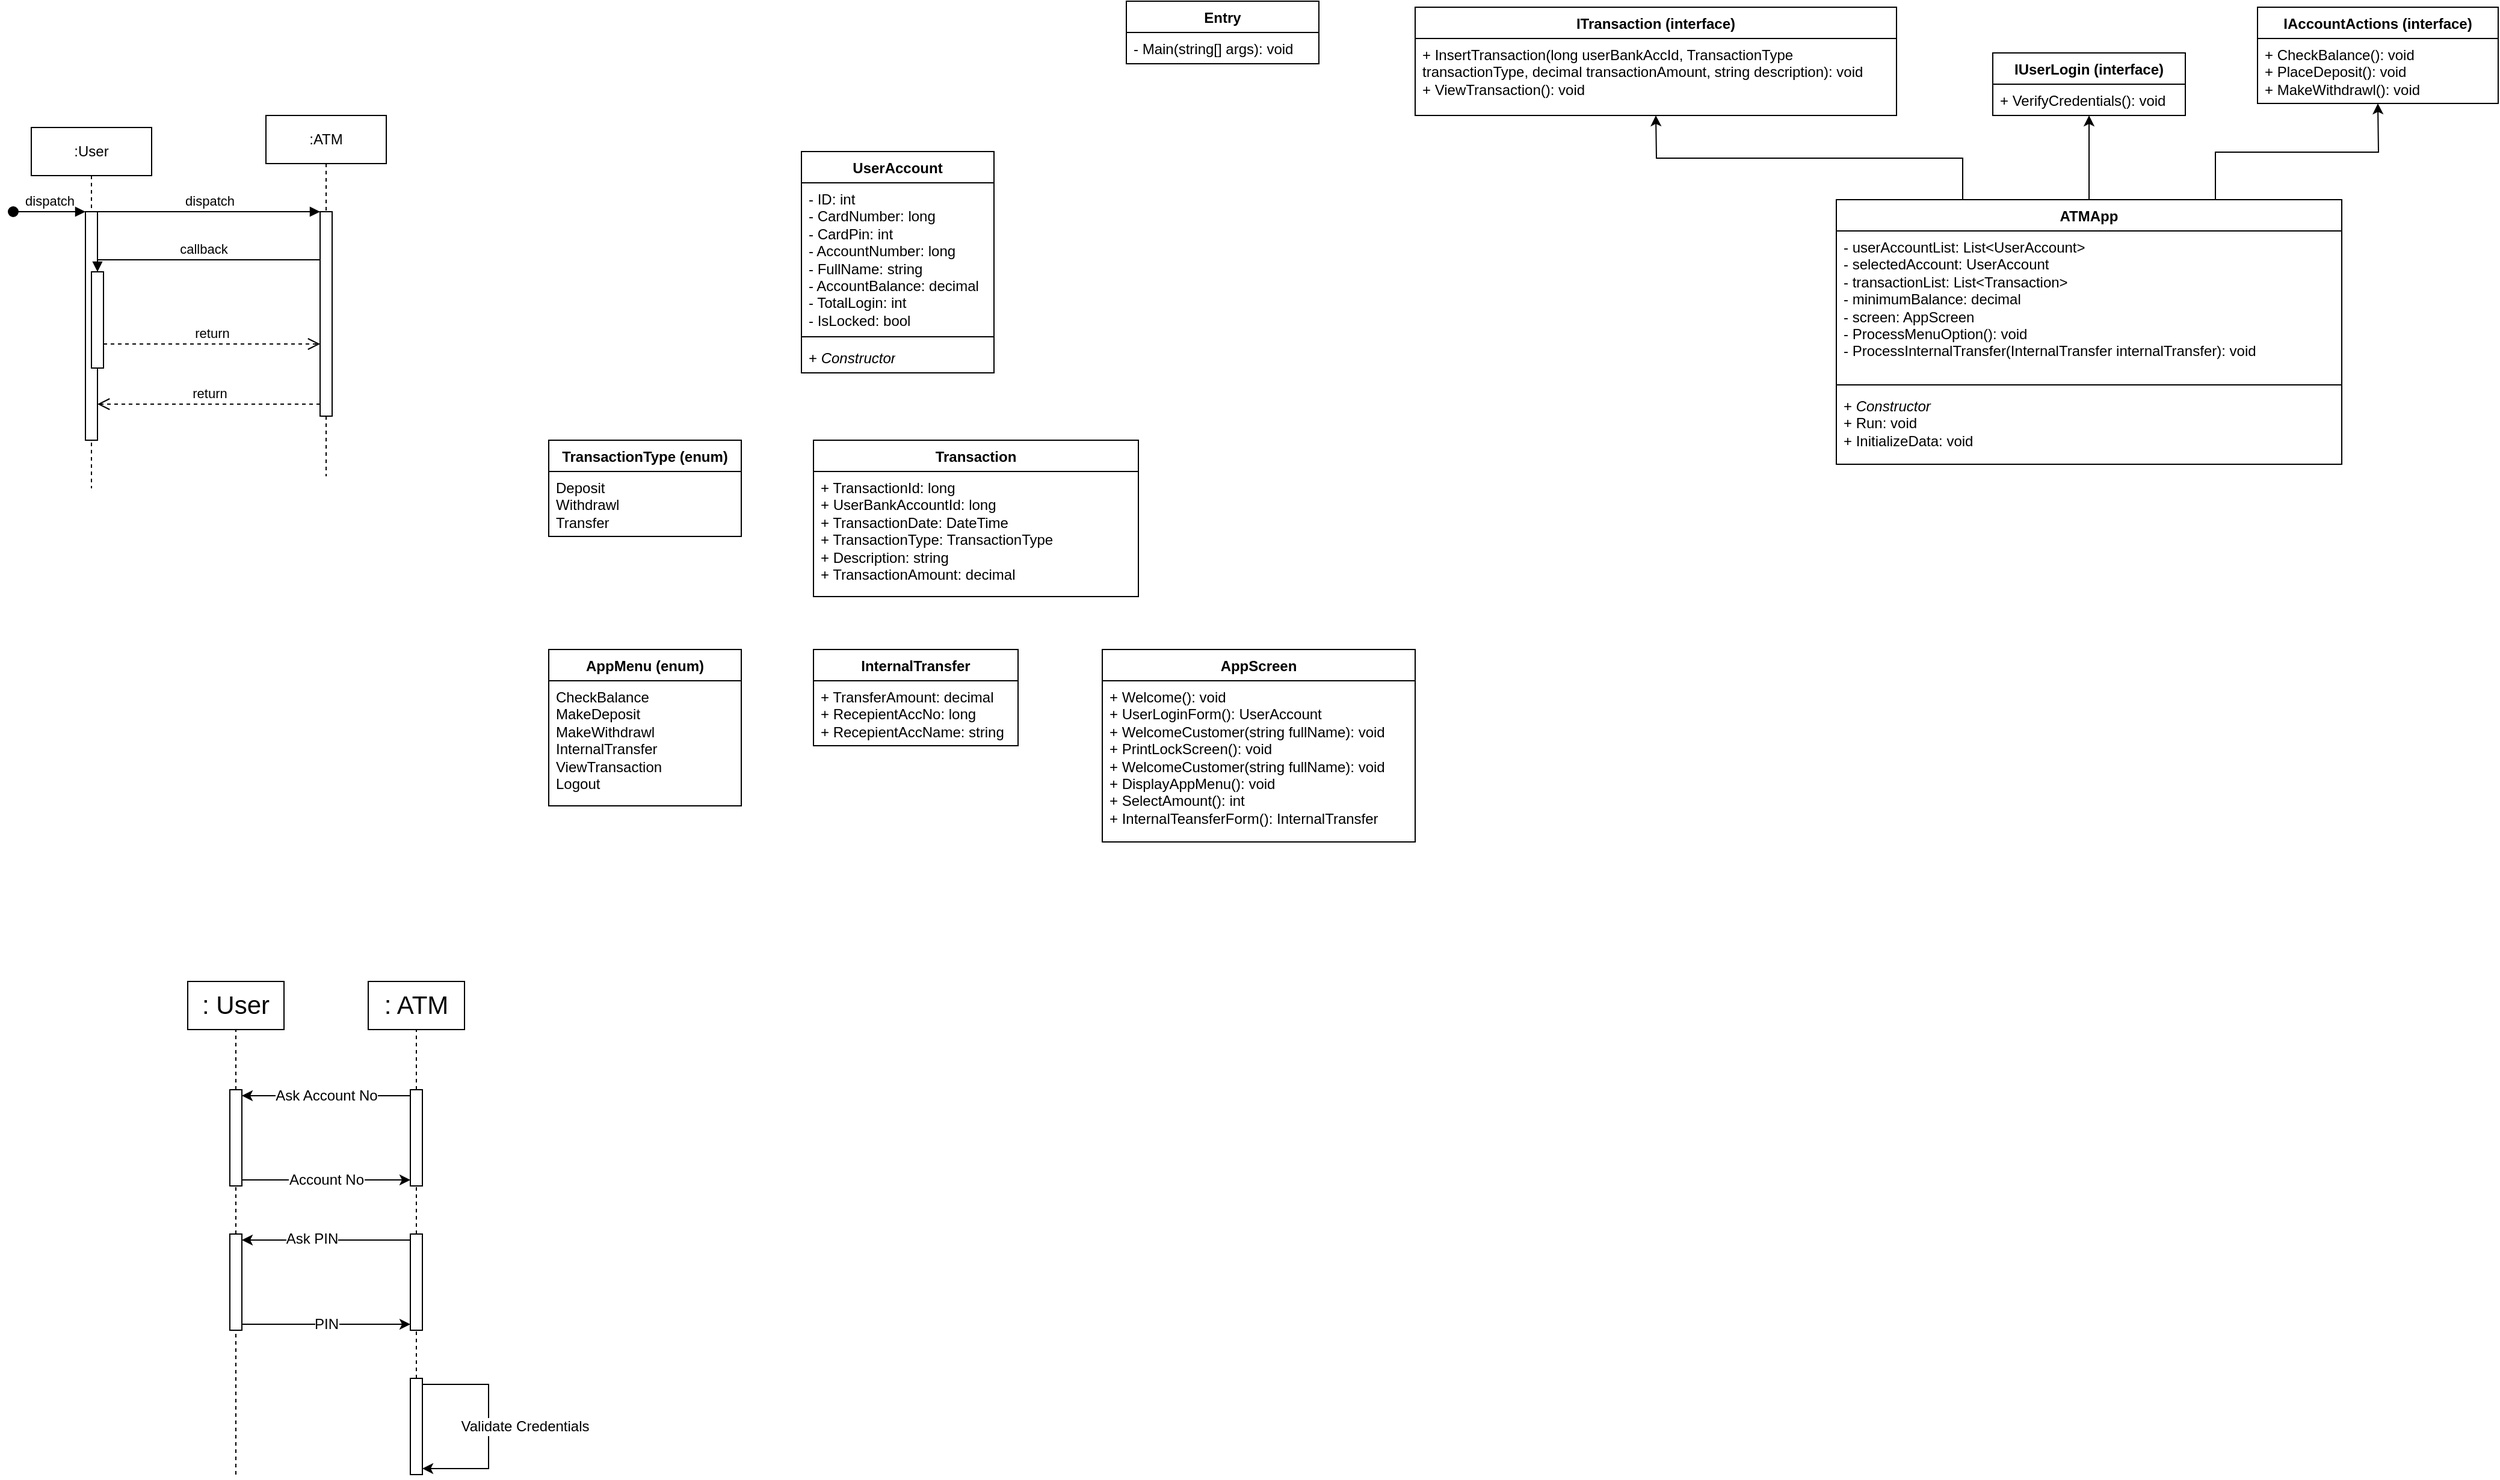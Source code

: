 <mxfile version="22.1.7" type="github">
  <diagram name="Page-1" id="2YBvvXClWsGukQMizWep">
    <mxGraphModel dx="1002" dy="1769" grid="1" gridSize="10" guides="1" tooltips="1" connect="1" arrows="1" fold="1" page="1" pageScale="1" pageWidth="1920" pageHeight="1200" math="0" shadow="0">
      <root>
        <mxCell id="0" />
        <mxCell id="1" parent="0" />
        <mxCell id="aM9ryv3xv72pqoxQDRHE-1" value=":User" style="shape=umlLifeline;perimeter=lifelinePerimeter;whiteSpace=wrap;html=1;container=0;dropTarget=0;collapsible=0;recursiveResize=0;outlineConnect=0;portConstraint=eastwest;newEdgeStyle={&quot;edgeStyle&quot;:&quot;elbowEdgeStyle&quot;,&quot;elbow&quot;:&quot;vertical&quot;,&quot;curved&quot;:0,&quot;rounded&quot;:0};" parent="1" vertex="1">
          <mxGeometry x="130" y="80" width="100" height="300" as="geometry" />
        </mxCell>
        <mxCell id="aM9ryv3xv72pqoxQDRHE-2" value="" style="html=1;points=[];perimeter=orthogonalPerimeter;outlineConnect=0;targetShapes=umlLifeline;portConstraint=eastwest;newEdgeStyle={&quot;edgeStyle&quot;:&quot;elbowEdgeStyle&quot;,&quot;elbow&quot;:&quot;vertical&quot;,&quot;curved&quot;:0,&quot;rounded&quot;:0};" parent="aM9ryv3xv72pqoxQDRHE-1" vertex="1">
          <mxGeometry x="45" y="70" width="10" height="190" as="geometry" />
        </mxCell>
        <mxCell id="aM9ryv3xv72pqoxQDRHE-3" value="dispatch" style="html=1;verticalAlign=bottom;startArrow=oval;endArrow=block;startSize=8;edgeStyle=elbowEdgeStyle;elbow=vertical;curved=0;rounded=0;" parent="aM9ryv3xv72pqoxQDRHE-1" target="aM9ryv3xv72pqoxQDRHE-2" edge="1">
          <mxGeometry relative="1" as="geometry">
            <mxPoint x="-15" y="70" as="sourcePoint" />
          </mxGeometry>
        </mxCell>
        <mxCell id="aM9ryv3xv72pqoxQDRHE-4" value="" style="html=1;points=[];perimeter=orthogonalPerimeter;outlineConnect=0;targetShapes=umlLifeline;portConstraint=eastwest;newEdgeStyle={&quot;edgeStyle&quot;:&quot;elbowEdgeStyle&quot;,&quot;elbow&quot;:&quot;vertical&quot;,&quot;curved&quot;:0,&quot;rounded&quot;:0};" parent="aM9ryv3xv72pqoxQDRHE-1" vertex="1">
          <mxGeometry x="50" y="120" width="10" height="80" as="geometry" />
        </mxCell>
        <mxCell id="aM9ryv3xv72pqoxQDRHE-5" value=":ATM" style="shape=umlLifeline;perimeter=lifelinePerimeter;whiteSpace=wrap;html=1;container=0;dropTarget=0;collapsible=0;recursiveResize=0;outlineConnect=0;portConstraint=eastwest;newEdgeStyle={&quot;edgeStyle&quot;:&quot;elbowEdgeStyle&quot;,&quot;elbow&quot;:&quot;vertical&quot;,&quot;curved&quot;:0,&quot;rounded&quot;:0};" parent="1" vertex="1">
          <mxGeometry x="325" y="70" width="100" height="300" as="geometry" />
        </mxCell>
        <mxCell id="aM9ryv3xv72pqoxQDRHE-6" value="" style="html=1;points=[];perimeter=orthogonalPerimeter;outlineConnect=0;targetShapes=umlLifeline;portConstraint=eastwest;newEdgeStyle={&quot;edgeStyle&quot;:&quot;elbowEdgeStyle&quot;,&quot;elbow&quot;:&quot;vertical&quot;,&quot;curved&quot;:0,&quot;rounded&quot;:0};" parent="aM9ryv3xv72pqoxQDRHE-5" vertex="1">
          <mxGeometry x="45" y="80" width="10" height="170" as="geometry" />
        </mxCell>
        <mxCell id="aM9ryv3xv72pqoxQDRHE-7" value="dispatch" style="html=1;verticalAlign=bottom;endArrow=block;edgeStyle=elbowEdgeStyle;elbow=vertical;curved=0;rounded=0;" parent="1" source="aM9ryv3xv72pqoxQDRHE-2" target="aM9ryv3xv72pqoxQDRHE-6" edge="1">
          <mxGeometry relative="1" as="geometry">
            <mxPoint x="300" y="160" as="sourcePoint" />
            <Array as="points">
              <mxPoint x="285" y="150" />
            </Array>
          </mxGeometry>
        </mxCell>
        <mxCell id="aM9ryv3xv72pqoxQDRHE-8" value="return" style="html=1;verticalAlign=bottom;endArrow=open;dashed=1;endSize=8;edgeStyle=elbowEdgeStyle;elbow=vertical;curved=0;rounded=0;" parent="1" source="aM9ryv3xv72pqoxQDRHE-6" target="aM9ryv3xv72pqoxQDRHE-2" edge="1">
          <mxGeometry relative="1" as="geometry">
            <mxPoint x="300" y="235" as="targetPoint" />
            <Array as="points">
              <mxPoint x="295" y="310" />
            </Array>
          </mxGeometry>
        </mxCell>
        <mxCell id="aM9ryv3xv72pqoxQDRHE-9" value="callback" style="html=1;verticalAlign=bottom;endArrow=block;edgeStyle=elbowEdgeStyle;elbow=vertical;curved=0;rounded=0;" parent="1" source="aM9ryv3xv72pqoxQDRHE-6" target="aM9ryv3xv72pqoxQDRHE-4" edge="1">
          <mxGeometry relative="1" as="geometry">
            <mxPoint x="280" y="190" as="sourcePoint" />
            <Array as="points">
              <mxPoint x="295" y="190" />
            </Array>
          </mxGeometry>
        </mxCell>
        <mxCell id="aM9ryv3xv72pqoxQDRHE-10" value="return" style="html=1;verticalAlign=bottom;endArrow=open;dashed=1;endSize=8;edgeStyle=elbowEdgeStyle;elbow=vertical;curved=0;rounded=0;" parent="1" source="aM9ryv3xv72pqoxQDRHE-4" target="aM9ryv3xv72pqoxQDRHE-6" edge="1">
          <mxGeometry relative="1" as="geometry">
            <mxPoint x="280" y="265" as="targetPoint" />
            <Array as="points">
              <mxPoint x="285" y="260" />
            </Array>
          </mxGeometry>
        </mxCell>
        <mxCell id="U57fq8wvgd2mhxvVPJDV-18" value="TransactionType (enum)" style="swimlane;fontStyle=1;align=center;verticalAlign=top;childLayout=stackLayout;horizontal=1;startSize=26;horizontalStack=0;resizeParent=1;resizeParentMax=0;resizeLast=0;collapsible=1;marginBottom=0;whiteSpace=wrap;html=1;strokeColor=default;spacingLeft=4;spacingRight=4;fontFamily=Helvetica;fontSize=12;fontColor=default;fillColor=none;gradientColor=none;" parent="1" vertex="1">
          <mxGeometry x="560" y="340" width="160" height="80" as="geometry" />
        </mxCell>
        <mxCell id="U57fq8wvgd2mhxvVPJDV-19" value="Deposit&lt;br&gt;Withdrawl&lt;br&gt;Transfer" style="text;strokeColor=none;fillColor=none;align=left;verticalAlign=top;spacingLeft=4;spacingRight=4;overflow=hidden;rotatable=0;points=[[0,0.5],[1,0.5]];portConstraint=eastwest;whiteSpace=wrap;html=1;fontSize=12;fontFamily=Helvetica;fontColor=default;" parent="U57fq8wvgd2mhxvVPJDV-18" vertex="1">
          <mxGeometry y="26" width="160" height="54" as="geometry" />
        </mxCell>
        <mxCell id="U57fq8wvgd2mhxvVPJDV-22" value="Transaction" style="swimlane;fontStyle=1;align=center;verticalAlign=top;childLayout=stackLayout;horizontal=1;startSize=26;horizontalStack=0;resizeParent=1;resizeParentMax=0;resizeLast=0;collapsible=1;marginBottom=0;whiteSpace=wrap;html=1;strokeColor=default;spacingLeft=4;spacingRight=4;fontFamily=Helvetica;fontSize=12;fontColor=default;fillColor=none;gradientColor=none;" parent="1" vertex="1">
          <mxGeometry x="780" y="340" width="270" height="130" as="geometry" />
        </mxCell>
        <mxCell id="U57fq8wvgd2mhxvVPJDV-23" value="+ TransactionId: long&lt;br&gt;+ UserBankAccountId: long&lt;br&gt;+ TransactionDate: DateTime&lt;br&gt;+ TransactionType: TransactionType&lt;br&gt;+ Description: string&lt;br&gt;+ TransactionAmount: decimal" style="text;strokeColor=none;fillColor=none;align=left;verticalAlign=top;spacingLeft=4;spacingRight=4;overflow=hidden;rotatable=0;points=[[0,0.5],[1,0.5]];portConstraint=eastwest;whiteSpace=wrap;html=1;fontSize=12;fontFamily=Helvetica;fontColor=default;" parent="U57fq8wvgd2mhxvVPJDV-22" vertex="1">
          <mxGeometry y="26" width="270" height="104" as="geometry" />
        </mxCell>
        <mxCell id="U57fq8wvgd2mhxvVPJDV-26" value="IUserLogin (interface)" style="swimlane;fontStyle=1;align=center;verticalAlign=top;childLayout=stackLayout;horizontal=1;startSize=26;horizontalStack=0;resizeParent=1;resizeParentMax=0;resizeLast=0;collapsible=1;marginBottom=0;whiteSpace=wrap;html=1;strokeColor=default;spacingLeft=4;spacingRight=4;fontFamily=Helvetica;fontSize=12;fontColor=default;fillColor=none;gradientColor=none;" parent="1" vertex="1">
          <mxGeometry x="1760" y="18" width="160" height="52" as="geometry" />
        </mxCell>
        <mxCell id="U57fq8wvgd2mhxvVPJDV-27" value="+ VerifyCredentials(): void" style="text;strokeColor=none;fillColor=none;align=left;verticalAlign=top;spacingLeft=4;spacingRight=4;overflow=hidden;rotatable=0;points=[[0,0.5],[1,0.5]];portConstraint=eastwest;whiteSpace=wrap;html=1;fontSize=12;fontFamily=Helvetica;fontColor=default;" parent="U57fq8wvgd2mhxvVPJDV-26" vertex="1">
          <mxGeometry y="26" width="160" height="26" as="geometry" />
        </mxCell>
        <mxCell id="U57fq8wvgd2mhxvVPJDV-30" value="IAccountActions (interface)" style="swimlane;fontStyle=1;align=center;verticalAlign=top;childLayout=stackLayout;horizontal=1;startSize=26;horizontalStack=0;resizeParent=1;resizeParentMax=0;resizeLast=0;collapsible=1;marginBottom=0;whiteSpace=wrap;html=1;strokeColor=default;spacingLeft=4;spacingRight=4;fontFamily=Helvetica;fontSize=12;fontColor=default;fillColor=none;gradientColor=none;" parent="1" vertex="1">
          <mxGeometry x="1980" y="-20" width="200" height="80" as="geometry" />
        </mxCell>
        <mxCell id="U57fq8wvgd2mhxvVPJDV-31" value="+ CheckBalance(): void&lt;br&gt;+ PlaceDeposit(): void&lt;br&gt;+ MakeWithdrawl(): void" style="text;strokeColor=none;fillColor=none;align=left;verticalAlign=top;spacingLeft=4;spacingRight=4;overflow=hidden;rotatable=0;points=[[0,0.5],[1,0.5]];portConstraint=eastwest;whiteSpace=wrap;html=1;fontSize=12;fontFamily=Helvetica;fontColor=default;" parent="U57fq8wvgd2mhxvVPJDV-30" vertex="1">
          <mxGeometry y="26" width="200" height="54" as="geometry" />
        </mxCell>
        <mxCell id="U57fq8wvgd2mhxvVPJDV-34" value="ITransaction (interface)" style="swimlane;fontStyle=1;align=center;verticalAlign=top;childLayout=stackLayout;horizontal=1;startSize=26;horizontalStack=0;resizeParent=1;resizeParentMax=0;resizeLast=0;collapsible=1;marginBottom=0;whiteSpace=wrap;html=1;strokeColor=default;spacingLeft=4;spacingRight=4;fontFamily=Helvetica;fontSize=12;fontColor=default;fillColor=none;gradientColor=none;" parent="1" vertex="1">
          <mxGeometry x="1280" y="-20" width="400" height="90" as="geometry" />
        </mxCell>
        <mxCell id="U57fq8wvgd2mhxvVPJDV-35" value="+ InsertTransaction(long userBankAccId, TransactionType transactionType, decimal transactionAmount, string description): void&lt;br&gt;+ ViewTransaction(): void" style="text;strokeColor=none;fillColor=none;align=left;verticalAlign=top;spacingLeft=4;spacingRight=4;overflow=hidden;rotatable=0;points=[[0,0.5],[1,0.5]];portConstraint=eastwest;whiteSpace=wrap;html=1;fontSize=12;fontFamily=Helvetica;fontColor=default;" parent="U57fq8wvgd2mhxvVPJDV-34" vertex="1">
          <mxGeometry y="26" width="400" height="64" as="geometry" />
        </mxCell>
        <mxCell id="U57fq8wvgd2mhxvVPJDV-38" value="AppMenu (enum)" style="swimlane;fontStyle=1;align=center;verticalAlign=top;childLayout=stackLayout;horizontal=1;startSize=26;horizontalStack=0;resizeParent=1;resizeParentMax=0;resizeLast=0;collapsible=1;marginBottom=0;whiteSpace=wrap;html=1;strokeColor=default;spacingLeft=4;spacingRight=4;fontFamily=Helvetica;fontSize=12;fontColor=default;fillColor=none;gradientColor=none;" parent="1" vertex="1">
          <mxGeometry x="560" y="514" width="160" height="130" as="geometry" />
        </mxCell>
        <mxCell id="U57fq8wvgd2mhxvVPJDV-39" value="CheckBalance&lt;br&gt;MakeDeposit&lt;br&gt;MakeWithdrawl&lt;br&gt;InternalTransfer&lt;br&gt;ViewTransaction&lt;br&gt;Logout" style="text;strokeColor=none;fillColor=none;align=left;verticalAlign=top;spacingLeft=4;spacingRight=4;overflow=hidden;rotatable=0;points=[[0,0.5],[1,0.5]];portConstraint=eastwest;whiteSpace=wrap;html=1;fontSize=12;fontFamily=Helvetica;fontColor=default;" parent="U57fq8wvgd2mhxvVPJDV-38" vertex="1">
          <mxGeometry y="26" width="160" height="104" as="geometry" />
        </mxCell>
        <mxCell id="U57fq8wvgd2mhxvVPJDV-42" value="InternalTransfer" style="swimlane;fontStyle=1;align=center;verticalAlign=top;childLayout=stackLayout;horizontal=1;startSize=26;horizontalStack=0;resizeParent=1;resizeParentMax=0;resizeLast=0;collapsible=1;marginBottom=0;whiteSpace=wrap;html=1;strokeColor=default;spacingLeft=4;spacingRight=4;fontFamily=Helvetica;fontSize=12;fontColor=default;fillColor=none;gradientColor=none;" parent="1" vertex="1">
          <mxGeometry x="780" y="514" width="170" height="80" as="geometry" />
        </mxCell>
        <mxCell id="U57fq8wvgd2mhxvVPJDV-43" value="+ TransferAmount: decimal&lt;br&gt;+ RecepientAccNo: long&lt;br&gt;+ RecepientAccName: string" style="text;strokeColor=none;fillColor=none;align=left;verticalAlign=top;spacingLeft=4;spacingRight=4;overflow=hidden;rotatable=0;points=[[0,0.5],[1,0.5]];portConstraint=eastwest;whiteSpace=wrap;html=1;fontSize=12;fontFamily=Helvetica;fontColor=default;" parent="U57fq8wvgd2mhxvVPJDV-42" vertex="1">
          <mxGeometry y="26" width="170" height="54" as="geometry" />
        </mxCell>
        <mxCell id="U57fq8wvgd2mhxvVPJDV-46" value="AppScreen" style="swimlane;fontStyle=1;align=center;verticalAlign=top;childLayout=stackLayout;horizontal=1;startSize=26;horizontalStack=0;resizeParent=1;resizeParentMax=0;resizeLast=0;collapsible=1;marginBottom=0;whiteSpace=wrap;html=1;strokeColor=default;spacingLeft=4;spacingRight=4;fontFamily=Helvetica;fontSize=12;fontColor=default;fillColor=none;gradientColor=none;" parent="1" vertex="1">
          <mxGeometry x="1020" y="514" width="260" height="160" as="geometry" />
        </mxCell>
        <mxCell id="U57fq8wvgd2mhxvVPJDV-47" value="+ Welcome(): void&lt;br&gt;+ UserLoginForm(): UserAccount&lt;br&gt;+ WelcomeCustomer(string fullName): void&lt;br&gt;+ PrintLockScreen(): void&lt;br&gt;+ WelcomeCustomer(string fullName): void&lt;br&gt;+ DisplayAppMenu(): void&lt;br&gt;+ SelectAmount(): int&lt;br&gt;+ InternalTeansferForm(): InternalTransfer" style="text;strokeColor=none;fillColor=none;align=left;verticalAlign=top;spacingLeft=4;spacingRight=4;overflow=hidden;rotatable=0;points=[[0,0.5],[1,0.5]];portConstraint=eastwest;whiteSpace=wrap;html=1;fontSize=12;fontFamily=Helvetica;fontColor=default;" parent="U57fq8wvgd2mhxvVPJDV-46" vertex="1">
          <mxGeometry y="26" width="260" height="134" as="geometry" />
        </mxCell>
        <mxCell id="cAK2Y89clwcvveKw1akg-13" style="edgeStyle=orthogonalEdgeStyle;rounded=0;orthogonalLoop=1;jettySize=auto;html=1;exitX=0.25;exitY=0;exitDx=0;exitDy=0;fontFamily=Helvetica;fontSize=12;fontColor=default;" edge="1" parent="1" source="U57fq8wvgd2mhxvVPJDV-50">
          <mxGeometry relative="1" as="geometry">
            <mxPoint x="1480" y="70" as="targetPoint" />
          </mxGeometry>
        </mxCell>
        <mxCell id="cAK2Y89clwcvveKw1akg-14" style="edgeStyle=orthogonalEdgeStyle;rounded=0;orthogonalLoop=1;jettySize=auto;html=1;fontFamily=Helvetica;fontSize=12;fontColor=default;" edge="1" parent="1" source="U57fq8wvgd2mhxvVPJDV-50">
          <mxGeometry relative="1" as="geometry">
            <mxPoint x="1840" y="70" as="targetPoint" />
          </mxGeometry>
        </mxCell>
        <mxCell id="cAK2Y89clwcvveKw1akg-15" style="edgeStyle=orthogonalEdgeStyle;rounded=0;orthogonalLoop=1;jettySize=auto;html=1;exitX=0.75;exitY=0;exitDx=0;exitDy=0;fontFamily=Helvetica;fontSize=12;fontColor=default;" edge="1" parent="1" source="U57fq8wvgd2mhxvVPJDV-50">
          <mxGeometry relative="1" as="geometry">
            <mxPoint x="2080" y="60" as="targetPoint" />
          </mxGeometry>
        </mxCell>
        <mxCell id="U57fq8wvgd2mhxvVPJDV-50" value="ATMApp" style="swimlane;fontStyle=1;align=center;verticalAlign=top;childLayout=stackLayout;horizontal=1;startSize=26;horizontalStack=0;resizeParent=1;resizeParentMax=0;resizeLast=0;collapsible=1;marginBottom=0;whiteSpace=wrap;html=1;strokeColor=default;spacingLeft=4;spacingRight=4;fontFamily=Helvetica;fontSize=12;fontColor=default;fillColor=none;gradientColor=none;" parent="1" vertex="1">
          <mxGeometry x="1630" y="140" width="420" height="220" as="geometry" />
        </mxCell>
        <mxCell id="U57fq8wvgd2mhxvVPJDV-51" value="- userAccountList: List&amp;lt;UserAccount&amp;gt;&lt;br&gt;- selectedAccount: UserAccount&lt;br&gt;- transactionList: List&amp;lt;Transaction&amp;gt;&lt;br&gt;- minimumBalance: decimal&lt;br&gt;- screen: AppScreen&lt;br&gt;- ProcessMenuOption(): void&lt;br&gt;- ProcessInternalTransfer(InternalTransfer internalTransfer): void" style="text;strokeColor=none;fillColor=none;align=left;verticalAlign=top;spacingLeft=4;spacingRight=4;overflow=hidden;rotatable=0;points=[[0,0.5],[1,0.5]];portConstraint=eastwest;whiteSpace=wrap;html=1;fontSize=12;fontFamily=Helvetica;fontColor=default;" parent="U57fq8wvgd2mhxvVPJDV-50" vertex="1">
          <mxGeometry y="26" width="420" height="124" as="geometry" />
        </mxCell>
        <mxCell id="U57fq8wvgd2mhxvVPJDV-52" value="" style="line;strokeWidth=1;fillColor=none;align=left;verticalAlign=middle;spacingTop=-1;spacingLeft=3;spacingRight=3;rotatable=0;labelPosition=right;points=[];portConstraint=eastwest;strokeColor=inherit;fontFamily=Helvetica;fontSize=12;fontColor=default;html=1;" parent="U57fq8wvgd2mhxvVPJDV-50" vertex="1">
          <mxGeometry y="150" width="420" height="8" as="geometry" />
        </mxCell>
        <mxCell id="U57fq8wvgd2mhxvVPJDV-53" value="+ &lt;i&gt;Constructor&lt;br&gt;&lt;/i&gt;+ Run: void&lt;br&gt;+ InitializeData: void&lt;br&gt;&lt;br&gt;" style="text;strokeColor=none;fillColor=none;align=left;verticalAlign=top;spacingLeft=4;spacingRight=4;overflow=hidden;rotatable=0;points=[[0,0.5],[1,0.5]];portConstraint=eastwest;whiteSpace=wrap;html=1;fontSize=12;fontFamily=Helvetica;fontColor=default;" parent="U57fq8wvgd2mhxvVPJDV-50" vertex="1">
          <mxGeometry y="158" width="420" height="62" as="geometry" />
        </mxCell>
        <mxCell id="cAK2Y89clwcvveKw1akg-4" value="Entry" style="swimlane;fontStyle=1;align=center;verticalAlign=top;childLayout=stackLayout;horizontal=1;startSize=26;horizontalStack=0;resizeParent=1;resizeParentMax=0;resizeLast=0;collapsible=1;marginBottom=0;whiteSpace=wrap;html=1;strokeColor=default;spacingLeft=4;spacingRight=4;fontFamily=Helvetica;fontSize=12;fontColor=default;fillColor=none;gradientColor=none;" vertex="1" parent="1">
          <mxGeometry x="1040" y="-25" width="160" height="52" as="geometry" />
        </mxCell>
        <mxCell id="cAK2Y89clwcvveKw1akg-5" value="- Main(string[] args): void" style="text;strokeColor=none;fillColor=none;align=left;verticalAlign=top;spacingLeft=4;spacingRight=4;overflow=hidden;rotatable=0;points=[[0,0.5],[1,0.5]];portConstraint=eastwest;whiteSpace=wrap;html=1;fontSize=12;fontFamily=Helvetica;fontColor=default;" vertex="1" parent="cAK2Y89clwcvveKw1akg-4">
          <mxGeometry y="26" width="160" height="26" as="geometry" />
        </mxCell>
        <mxCell id="cAK2Y89clwcvveKw1akg-8" value="UserAccount" style="swimlane;fontStyle=1;align=center;verticalAlign=top;childLayout=stackLayout;horizontal=1;startSize=26;horizontalStack=0;resizeParent=1;resizeParentMax=0;resizeLast=0;collapsible=1;marginBottom=0;whiteSpace=wrap;html=1;strokeColor=default;spacingLeft=4;spacingRight=4;fontFamily=Helvetica;fontSize=12;fontColor=default;fillColor=none;gradientColor=none;" vertex="1" parent="1">
          <mxGeometry x="770" y="100" width="160" height="184" as="geometry" />
        </mxCell>
        <mxCell id="cAK2Y89clwcvveKw1akg-9" value="- ID: int&lt;br data-darkreader-inline-border=&quot;&quot; style=&quot;border-color: var(--darkreader-border--border-color); --darkreader-inline-border: var(--darkreader-border--darkreader-border--border-color);&quot;&gt;- CardNumber: long&lt;br data-darkreader-inline-border=&quot;&quot; style=&quot;border-color: var(--darkreader-border--border-color); --darkreader-inline-border: var(--darkreader-border--darkreader-border--border-color);&quot;&gt;- CardPin: int&lt;br data-darkreader-inline-border=&quot;&quot; style=&quot;border-color: var(--darkreader-border--border-color); --darkreader-inline-border: var(--darkreader-border--darkreader-border--border-color);&quot;&gt;- AccountNumber: long&lt;br data-darkreader-inline-border=&quot;&quot; style=&quot;border-color: var(--darkreader-border--border-color); --darkreader-inline-border: var(--darkreader-border--darkreader-border--border-color);&quot;&gt;- FullName: string&lt;br data-darkreader-inline-border=&quot;&quot; style=&quot;border-color: var(--darkreader-border--border-color); --darkreader-inline-border: var(--darkreader-border--darkreader-border--border-color);&quot;&gt;- AccountBalance: decimal&lt;br data-darkreader-inline-border=&quot;&quot; style=&quot;border-color: var(--darkreader-border--border-color); --darkreader-inline-border: var(--darkreader-border--darkreader-border--border-color);&quot;&gt;- TotalLogin: int&lt;br data-darkreader-inline-border=&quot;&quot; style=&quot;border-color: var(--darkreader-border--border-color); --darkreader-inline-border: var(--darkreader-border--darkreader-border--border-color);&quot;&gt;- IsLocked: bool" style="text;strokeColor=none;fillColor=none;align=left;verticalAlign=top;spacingLeft=4;spacingRight=4;overflow=hidden;rotatable=0;points=[[0,0.5],[1,0.5]];portConstraint=eastwest;whiteSpace=wrap;html=1;fontSize=12;fontFamily=Helvetica;fontColor=default;" vertex="1" parent="cAK2Y89clwcvveKw1akg-8">
          <mxGeometry y="26" width="160" height="124" as="geometry" />
        </mxCell>
        <mxCell id="cAK2Y89clwcvveKw1akg-10" value="" style="line;strokeWidth=1;fillColor=none;align=left;verticalAlign=middle;spacingTop=-1;spacingLeft=3;spacingRight=3;rotatable=0;labelPosition=right;points=[];portConstraint=eastwest;strokeColor=inherit;fontFamily=Helvetica;fontSize=12;fontColor=default;html=1;" vertex="1" parent="cAK2Y89clwcvveKw1akg-8">
          <mxGeometry y="150" width="160" height="8" as="geometry" />
        </mxCell>
        <mxCell id="cAK2Y89clwcvveKw1akg-11" value="+ &lt;i&gt;Constructor&lt;/i&gt;" style="text;strokeColor=none;fillColor=none;align=left;verticalAlign=top;spacingLeft=4;spacingRight=4;overflow=hidden;rotatable=0;points=[[0,0.5],[1,0.5]];portConstraint=eastwest;whiteSpace=wrap;html=1;fontSize=12;fontFamily=Helvetica;fontColor=default;" vertex="1" parent="cAK2Y89clwcvveKw1akg-8">
          <mxGeometry y="158" width="160" height="26" as="geometry" />
        </mxCell>
        <mxCell id="cAK2Y89clwcvveKw1akg-18" value="" style="endArrow=none;dashed=1;html=1;rounded=0;fontFamily=Helvetica;fontSize=12;fontColor=default;entryX=0.5;entryY=1;entryDx=0;entryDy=0;" edge="1" parent="1" target="cAK2Y89clwcvveKw1akg-22">
          <mxGeometry width="50" height="50" relative="1" as="geometry">
            <mxPoint x="300" y="880" as="sourcePoint" />
            <mxPoint x="254.5" y="840" as="targetPoint" />
          </mxGeometry>
        </mxCell>
        <mxCell id="cAK2Y89clwcvveKw1akg-22" value=": User" style="rounded=0;whiteSpace=wrap;html=1;strokeColor=default;align=center;verticalAlign=top;spacingLeft=4;spacingRight=4;fontFamily=Helvetica;fontSize=21;fontColor=default;fillColor=none;gradientColor=none;" vertex="1" parent="1">
          <mxGeometry x="260" y="790" width="80" height="40" as="geometry" />
        </mxCell>
        <mxCell id="cAK2Y89clwcvveKw1akg-23" value=": ATM" style="rounded=0;whiteSpace=wrap;html=1;strokeColor=default;align=center;verticalAlign=top;spacingLeft=4;spacingRight=4;fontFamily=Helvetica;fontSize=21;fontColor=default;fillColor=none;gradientColor=none;" vertex="1" parent="1">
          <mxGeometry x="410" y="790" width="80" height="40" as="geometry" />
        </mxCell>
        <mxCell id="cAK2Y89clwcvveKw1akg-24" value="" style="endArrow=none;dashed=1;html=1;rounded=0;fontFamily=Helvetica;fontSize=12;fontColor=default;entryX=0.5;entryY=1;entryDx=0;entryDy=0;" edge="1" parent="1" target="cAK2Y89clwcvveKw1akg-23">
          <mxGeometry width="50" height="50" relative="1" as="geometry">
            <mxPoint x="450" y="880" as="sourcePoint" />
            <mxPoint x="310" y="840" as="targetPoint" />
          </mxGeometry>
        </mxCell>
        <mxCell id="cAK2Y89clwcvveKw1akg-25" value="" style="html=1;points=[[0,0,0,0,5],[0,1,0,0,-5],[1,0,0,0,5],[1,1,0,0,-5]];perimeter=orthogonalPerimeter;outlineConnect=0;targetShapes=umlLifeline;portConstraint=eastwest;newEdgeStyle={&quot;curved&quot;:0,&quot;rounded&quot;:0};strokeColor=default;align=left;verticalAlign=top;spacingLeft=4;spacingRight=4;fontFamily=Helvetica;fontSize=12;fontColor=default;fillColor=none;gradientColor=none;" vertex="1" parent="1">
          <mxGeometry x="445" y="880" width="10" height="80" as="geometry" />
        </mxCell>
        <mxCell id="cAK2Y89clwcvveKw1akg-27" value="" style="html=1;points=[[0,0,0,0,5],[0,1,0,0,-5],[1,0,0,0,5],[1,1,0,0,-5]];perimeter=orthogonalPerimeter;outlineConnect=0;targetShapes=umlLifeline;portConstraint=eastwest;newEdgeStyle={&quot;curved&quot;:0,&quot;rounded&quot;:0};strokeColor=default;align=left;verticalAlign=top;spacingLeft=4;spacingRight=4;fontFamily=Helvetica;fontSize=12;fontColor=default;fillColor=none;gradientColor=none;" vertex="1" parent="1">
          <mxGeometry x="295" y="880" width="10" height="80" as="geometry" />
        </mxCell>
        <mxCell id="cAK2Y89clwcvveKw1akg-29" value="Account No" style="edgeStyle=orthogonalEdgeStyle;rounded=0;orthogonalLoop=1;jettySize=auto;html=1;curved=0;exitX=1;exitY=1;exitDx=0;exitDy=-5;exitPerimeter=0;entryX=0;entryY=1;entryDx=0;entryDy=-5;entryPerimeter=0;fontFamily=Helvetica;fontSize=12;fontColor=default;" edge="1" parent="1" source="cAK2Y89clwcvveKw1akg-27" target="cAK2Y89clwcvveKw1akg-25">
          <mxGeometry relative="1" as="geometry" />
        </mxCell>
        <mxCell id="cAK2Y89clwcvveKw1akg-30" value="Ask Account No" style="edgeStyle=orthogonalEdgeStyle;rounded=0;orthogonalLoop=1;jettySize=auto;html=1;curved=0;exitX=0;exitY=0;exitDx=0;exitDy=5;exitPerimeter=0;entryX=1;entryY=0;entryDx=0;entryDy=5;entryPerimeter=0;fontFamily=Helvetica;fontSize=12;fontColor=default;" edge="1" parent="1" source="cAK2Y89clwcvveKw1akg-25" target="cAK2Y89clwcvveKw1akg-27">
          <mxGeometry relative="1" as="geometry" />
        </mxCell>
        <mxCell id="cAK2Y89clwcvveKw1akg-32" value="" style="endArrow=none;dashed=1;html=1;rounded=0;fontFamily=Helvetica;fontSize=12;fontColor=default;" edge="1" parent="1" target="cAK2Y89clwcvveKw1akg-27">
          <mxGeometry width="50" height="50" relative="1" as="geometry">
            <mxPoint x="300" y="1000" as="sourcePoint" />
            <mxPoint x="630" y="1060" as="targetPoint" />
          </mxGeometry>
        </mxCell>
        <mxCell id="cAK2Y89clwcvveKw1akg-33" value="" style="endArrow=none;dashed=1;html=1;rounded=0;fontFamily=Helvetica;fontSize=12;fontColor=default;" edge="1" parent="1" target="cAK2Y89clwcvveKw1akg-25">
          <mxGeometry width="50" height="50" relative="1" as="geometry">
            <mxPoint x="450" y="1000" as="sourcePoint" />
            <mxPoint x="310" y="970" as="targetPoint" />
          </mxGeometry>
        </mxCell>
        <mxCell id="cAK2Y89clwcvveKw1akg-34" value="" style="html=1;points=[[0,0,0,0,5],[0,1,0,0,-5],[1,0,0,0,5],[1,1,0,0,-5]];perimeter=orthogonalPerimeter;outlineConnect=0;targetShapes=umlLifeline;portConstraint=eastwest;newEdgeStyle={&quot;curved&quot;:0,&quot;rounded&quot;:0};strokeColor=default;align=left;verticalAlign=top;spacingLeft=4;spacingRight=4;fontFamily=Helvetica;fontSize=12;fontColor=default;fillColor=none;gradientColor=none;" vertex="1" parent="1">
          <mxGeometry x="295" y="1000" width="10" height="80" as="geometry" />
        </mxCell>
        <mxCell id="cAK2Y89clwcvveKw1akg-35" value="" style="html=1;points=[[0,0,0,0,5],[0,1,0,0,-5],[1,0,0,0,5],[1,1,0,0,-5]];perimeter=orthogonalPerimeter;outlineConnect=0;targetShapes=umlLifeline;portConstraint=eastwest;newEdgeStyle={&quot;curved&quot;:0,&quot;rounded&quot;:0};strokeColor=default;align=left;verticalAlign=top;spacingLeft=4;spacingRight=4;fontFamily=Helvetica;fontSize=12;fontColor=default;fillColor=none;gradientColor=none;" vertex="1" parent="1">
          <mxGeometry x="445" y="1000" width="10" height="80" as="geometry" />
        </mxCell>
        <mxCell id="cAK2Y89clwcvveKw1akg-36" style="edgeStyle=orthogonalEdgeStyle;rounded=0;orthogonalLoop=1;jettySize=auto;html=1;curved=0;exitX=0;exitY=0;exitDx=0;exitDy=5;exitPerimeter=0;entryX=1;entryY=0;entryDx=0;entryDy=5;entryPerimeter=0;fontFamily=Helvetica;fontSize=12;fontColor=default;" edge="1" parent="1" source="cAK2Y89clwcvveKw1akg-35" target="cAK2Y89clwcvveKw1akg-34">
          <mxGeometry relative="1" as="geometry" />
        </mxCell>
        <mxCell id="cAK2Y89clwcvveKw1akg-37" value="Ask PIN" style="edgeLabel;html=1;align=center;verticalAlign=middle;resizable=0;points=[];fontSize=12;fontFamily=Helvetica;fontColor=default;" vertex="1" connectable="0" parent="cAK2Y89clwcvveKw1akg-36">
          <mxGeometry x="0.177" y="-1" relative="1" as="geometry">
            <mxPoint as="offset" />
          </mxGeometry>
        </mxCell>
        <mxCell id="cAK2Y89clwcvveKw1akg-38" value="PIN" style="edgeStyle=orthogonalEdgeStyle;rounded=0;orthogonalLoop=1;jettySize=auto;html=1;curved=0;exitX=1;exitY=1;exitDx=0;exitDy=-5;exitPerimeter=0;entryX=0;entryY=1;entryDx=0;entryDy=-5;entryPerimeter=0;fontFamily=Helvetica;fontSize=12;fontColor=default;" edge="1" parent="1" source="cAK2Y89clwcvveKw1akg-34" target="cAK2Y89clwcvveKw1akg-35">
          <mxGeometry relative="1" as="geometry" />
        </mxCell>
        <mxCell id="cAK2Y89clwcvveKw1akg-39" value="" style="endArrow=none;dashed=1;html=1;rounded=0;fontFamily=Helvetica;fontSize=12;fontColor=default;" edge="1" parent="1" target="cAK2Y89clwcvveKw1akg-34">
          <mxGeometry width="50" height="50" relative="1" as="geometry">
            <mxPoint x="300" y="1200" as="sourcePoint" />
            <mxPoint x="320" y="1110" as="targetPoint" />
          </mxGeometry>
        </mxCell>
        <mxCell id="cAK2Y89clwcvveKw1akg-40" value="" style="endArrow=none;dashed=1;html=1;rounded=0;fontFamily=Helvetica;fontSize=12;fontColor=default;" edge="1" parent="1" target="cAK2Y89clwcvveKw1akg-35">
          <mxGeometry width="50" height="50" relative="1" as="geometry">
            <mxPoint x="450" y="1120" as="sourcePoint" />
            <mxPoint x="530" y="1110" as="targetPoint" />
          </mxGeometry>
        </mxCell>
        <mxCell id="cAK2Y89clwcvveKw1akg-41" value="" style="html=1;points=[[0,0,0,0,5],[0,1,0,0,-5],[1,0,0,0,5],[1,1,0,0,-5]];perimeter=orthogonalPerimeter;outlineConnect=0;targetShapes=umlLifeline;portConstraint=eastwest;newEdgeStyle={&quot;curved&quot;:0,&quot;rounded&quot;:0};strokeColor=default;align=left;verticalAlign=top;spacingLeft=4;spacingRight=4;fontFamily=Helvetica;fontSize=12;fontColor=default;fillColor=none;gradientColor=none;" vertex="1" parent="1">
          <mxGeometry x="445" y="1120" width="10" height="80" as="geometry" />
        </mxCell>
        <mxCell id="cAK2Y89clwcvveKw1akg-44" value="Validate Credentials" style="edgeStyle=orthogonalEdgeStyle;rounded=0;orthogonalLoop=1;jettySize=auto;html=1;curved=0;exitX=1;exitY=0;exitDx=0;exitDy=5;exitPerimeter=0;entryX=1;entryY=1;entryDx=0;entryDy=-5;entryPerimeter=0;fontFamily=Helvetica;fontSize=12;fontColor=default;" edge="1" parent="1" source="cAK2Y89clwcvveKw1akg-41" target="cAK2Y89clwcvveKw1akg-41">
          <mxGeometry y="30" relative="1" as="geometry">
            <Array as="points">
              <mxPoint x="510" y="1125" />
              <mxPoint x="510" y="1195" />
            </Array>
            <mxPoint as="offset" />
          </mxGeometry>
        </mxCell>
      </root>
    </mxGraphModel>
  </diagram>
</mxfile>
